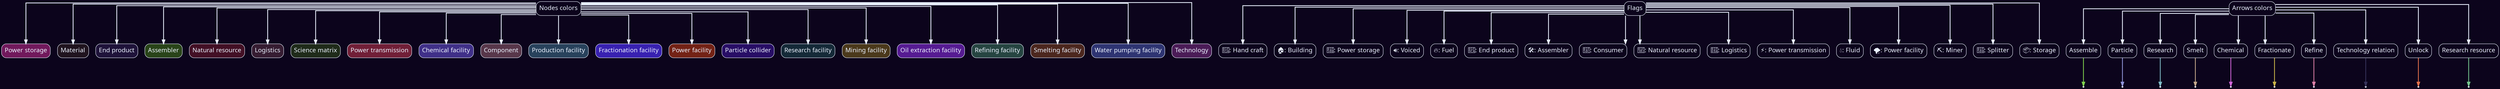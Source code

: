 digraph g {
  graph [ overlap="false"  fontname="AnonymousPro-Bold"  fontsize="16"  splines="ortho"  ratio="auto"  rankdir="TB"  fontcolor="#ebf2ff"  bgcolor="#0c041c"  fillcolor="#0c041c" ];
  node [ fontname="AnonymousPro-Bold"  fontsize="16"  shape="box"  style="rounded,filled"  fontcolor="#ebf2ff"  color="#ebf2ff" ];
  edge [ fontname="AnonymousPro-Bold"  fontsize="16"  fontcolor="#ebf2ff"  color="#ebf2ff"  penwidth="2"  minlen="2" ];
  group_colored_nodes [label="Nodes colors" fillcolor="#0c041c"];
  colored_nodes_power_storage [label="Power storage" fillcolor="#71195c"];  group_colored_nodes -> colored_nodes_power_storage [color="#ebf2ff"];
  group_flag_nodes [label="Flags" fillcolor="#0c041c"];
  flag_nodes_hand_craft [label="🤚: Hand craft" fillcolor="#0c041c"];  group_flag_nodes -> flag_nodes_hand_craft [color="#ebf2ff"];
  flag_nodes_building [label="🏠: Building" fillcolor="#0c041c"];  group_flag_nodes -> flag_nodes_building [color="#ebf2ff"];
  flag_nodes_power_storage [label="🔋: Power storage" fillcolor="#0c041c"];  group_flag_nodes -> flag_nodes_power_storage [color="#ebf2ff"];
  flag_nodes_voiced [label="🔊: Voiced" fillcolor="#0c041c"];  group_flag_nodes -> flag_nodes_voiced [color="#ebf2ff"];
  flag_nodes_fuel [label="🔥: Fuel" fillcolor="#0c041c"];  group_flag_nodes -> flag_nodes_fuel [color="#ebf2ff"];
  colored_nodes_material [label="Material" fillcolor="#20141f"];  group_colored_nodes -> colored_nodes_material [color="#ebf2ff"];
  colored_nodes_end_product [label="End product" fillcolor="#1f133a"];  group_colored_nodes -> colored_nodes_end_product [color="#ebf2ff"];
  flag_nodes_end_product [label="🧊: End product" fillcolor="#0c041c"];  group_flag_nodes -> flag_nodes_end_product [color="#ebf2ff"];
  colored_nodes_assembler [label="Assembler" fillcolor="#294419"];  group_colored_nodes -> colored_nodes_assembler [color="#ebf2ff"];
  flag_nodes_assembler [label="🛠: Assembler" fillcolor="#0c041c"];  group_flag_nodes -> flag_nodes_assembler [color="#ebf2ff"];
  flag_nodes_consumer [label="🔌: Consumer" fillcolor="#0c041c"];  group_flag_nodes -> flag_nodes_consumer [color="#ebf2ff"];
  colored_nodes_natural_resource [label="Natural resource" fillcolor="#431025"];  group_colored_nodes -> colored_nodes_natural_resource [color="#ebf2ff"];
  flag_nodes_natural_resource [label="🎲: Natural resource" fillcolor="#0c041c"];  group_flag_nodes -> flag_nodes_natural_resource [color="#ebf2ff"];
  colored_nodes_logistics [label="Logistics" fillcolor="#361d32"];  group_colored_nodes -> colored_nodes_logistics [color="#ebf2ff"];
  flag_nodes_logistics [label="🚚: Logistics" fillcolor="#0c041c"];  group_flag_nodes -> flag_nodes_logistics [color="#ebf2ff"];
  colored_nodes_science_matrix [label="Science matrix" fillcolor="#1f2b1a"];  group_colored_nodes -> colored_nodes_science_matrix [color="#ebf2ff"];
  colored_nodes_power_transmission [label="Power transmission" fillcolor="#711f37"];  group_colored_nodes -> colored_nodes_power_transmission [color="#ebf2ff"];
  flag_nodes_power_transmission [label="⚡️: Power transmission" fillcolor="#0c041c"];  group_flag_nodes -> flag_nodes_power_transmission [color="#ebf2ff"];
  colored_nodes_chemical_facility [label="Chemical facility" fillcolor="#403088"];  group_colored_nodes -> colored_nodes_chemical_facility [color="#ebf2ff"];
  colored_nodes_component [label="Component" fillcolor="#58374a"];  group_colored_nodes -> colored_nodes_component [color="#ebf2ff"];
  flag_nodes_fluid [label="💧: Fluid" fillcolor="#0c041c"];  group_flag_nodes -> flag_nodes_fluid [color="#ebf2ff"];
  colored_nodes_production_facility [label="Production facility" fillcolor="#28425c"];  group_colored_nodes -> colored_nodes_production_facility [color="#ebf2ff"];
  colored_nodes_fractionation_facility [label="Fractionation facility" fillcolor="#3821b1"];  group_colored_nodes -> colored_nodes_fractionation_facility [color="#ebf2ff"];
  colored_nodes_power_facility [label="Power facility" fillcolor="#732215"];  group_colored_nodes -> colored_nodes_power_facility [color="#ebf2ff"];
  flag_nodes_power_facility [label="🌪️: Power facility" fillcolor="#0c041c"];  group_flag_nodes -> flag_nodes_power_facility [color="#ebf2ff"];
  colored_nodes_particle_collider [label="Particle collider" fillcolor="#280e66"];  group_colored_nodes -> colored_nodes_particle_collider [color="#ebf2ff"];
  colored_nodes_research_facility [label="Research facility" fillcolor="#152a38"];  group_colored_nodes -> colored_nodes_research_facility [color="#ebf2ff"];
  colored_nodes_mining_facility [label="Mining facility" fillcolor="#4b391b"];  group_colored_nodes -> colored_nodes_mining_facility [color="#ebf2ff"];
  flag_nodes_miner [label="⛏: Miner" fillcolor="#0c041c"];  group_flag_nodes -> flag_nodes_miner [color="#ebf2ff"];
  colored_nodes_oil_extraction_facility [label="Oil extraction facility" fillcolor="#561b92"];  group_colored_nodes -> colored_nodes_oil_extraction_facility [color="#ebf2ff"];
  colored_nodes_refining_facility [label="Refining facility" fillcolor="#264541"];  group_colored_nodes -> colored_nodes_refining_facility [color="#ebf2ff"];
  colored_nodes_smelting_facility [label="Smelting facility" fillcolor="#4c271e"];  group_colored_nodes -> colored_nodes_smelting_facility [color="#ebf2ff"];
  flag_nodes_splitter [label="🔀: Splitter" fillcolor="#0c041c"];  group_flag_nodes -> flag_nodes_splitter [color="#ebf2ff"];
  flag_nodes_storage [label="📦: Storage" fillcolor="#0c041c"];  group_flag_nodes -> flag_nodes_storage [color="#ebf2ff"];
  colored_nodes_water_pumping_facility [label="Water pumping facility" fillcolor="#2e3472"];  group_colored_nodes -> colored_nodes_water_pumping_facility [color="#ebf2ff"];
  group_colored_edges [label="Arrows colors" fillcolor="#0c041c"];
  point_assemble [label="" shape="point"];  colored_edges_assemble [label="Assemble" fillcolor="#0c041c"];  colored_edges_assemble -> point_assemble [color="#80d24d"];  group_colored_edges -> colored_edges_assemble [color="#ebf2ff"];
  point_particle [label="" shape="point"];  colored_edges_particle [label="Particle" fillcolor="#0c041c"];  colored_edges_particle -> point_particle [color="#9196db"];  group_colored_edges -> colored_edges_particle [color="#ebf2ff"];
  point_research [label="" shape="point"];  colored_edges_research [label="Research" fillcolor="#0c041c"];  colored_edges_research -> point_research [color="#80bdc9"];  group_colored_edges -> colored_edges_research [color="#ebf2ff"];
  point_smelt [label="" shape="point"];  colored_edges_smelt [label="Smelt" fillcolor="#0c041c"];  colored_edges_smelt -> point_smelt [color="#c6aa8c"];  group_colored_edges -> colored_edges_smelt [color="#ebf2ff"];
  point_chemical [label="" shape="point"];  colored_edges_chemical [label="Chemical" fillcolor="#0c041c"];  colored_edges_chemical -> point_chemical [color="#d266db"];  group_colored_edges -> colored_edges_chemical [color="#ebf2ff"];
  point_fractionate [label="" shape="point"];  colored_edges_fractionate [label="Fractionate" fillcolor="#0c041c"];  colored_edges_fractionate -> point_fractionate [color="#cab548"];  group_colored_edges -> colored_edges_fractionate [color="#ebf2ff"];
  point_refine [label="" shape="point"];  colored_edges_refine [label="Refine" fillcolor="#0c041c"];  colored_edges_refine -> point_refine [color="#dd80a8"];  group_colored_edges -> colored_edges_refine [color="#ebf2ff"];
  colored_nodes_technology [label="Technology" fillcolor="#4b1c57"];  group_colored_nodes -> colored_nodes_technology [color="#ebf2ff"];
  point_technology_relation [label="" shape="point"];  colored_edges_technology_relation [label="Technology relation" fillcolor="#0c041c"];  colored_edges_technology_relation -> point_technology_relation [color="#36325b"];  group_colored_edges -> colored_edges_technology_relation [color="#ebf2ff"];
  point_unlock [label="" shape="point"];  colored_edges_unlock [label="Unlock" fillcolor="#0c041c"];  colored_edges_unlock -> point_unlock [color="#e4724b"];  group_colored_edges -> colored_edges_unlock [color="#ebf2ff"];
  point_research_resource [label="" shape="point"];  colored_edges_research_resource [label="Research resource" fillcolor="#0c041c"];  colored_edges_research_resource -> point_research_resource [color="#76c78f"];  group_colored_edges -> colored_edges_research_resource [color="#ebf2ff"];
}
